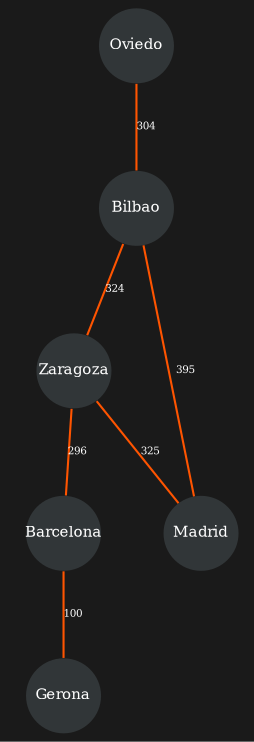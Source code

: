 digraph G {
	bgcolor="#1a1a1a"
	edge [arrowhead=none fontcolor=white color="#ff5400"];
	node [shape=circle fixedsize=shape width=0.5 fontsize=7 style=filled fillcolor="#313638" fontcolor=white
	color=transparent];
	edge[label=325 fontsize=5];
	Zaragoza -> Madrid;
	edge[label=100 fontsize=5];
	Barcelona -> Gerona;
	edge[label=296 fontsize=5];
	Zaragoza -> Barcelona;
	edge[label=395 fontsize=5];
	Bilbao -> Madrid;
	edge[label=324 fontsize=5];
	Bilbao -> Zaragoza;
	edge[label=304 fontsize=5];
	Oviedo -> Bilbao;
	}